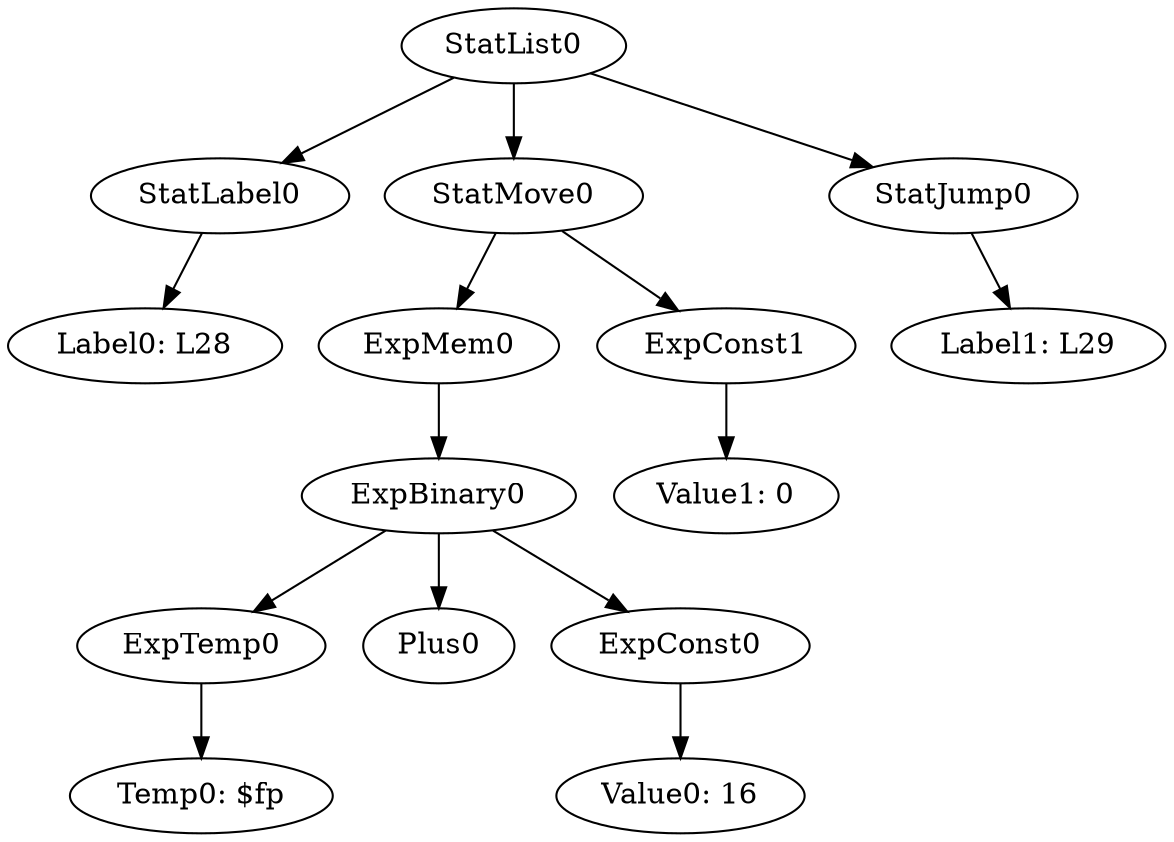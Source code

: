 digraph {
	ordering = out;
	ExpConst1 -> "Value1: 0";
	ExpMem0 -> ExpBinary0;
	StatJump0 -> "Label1: L29";
	ExpConst0 -> "Value0: 16";
	StatLabel0 -> "Label0: L28";
	StatList0 -> StatLabel0;
	StatList0 -> StatMove0;
	StatList0 -> StatJump0;
	ExpTemp0 -> "Temp0: $fp";
	StatMove0 -> ExpMem0;
	StatMove0 -> ExpConst1;
	ExpBinary0 -> ExpTemp0;
	ExpBinary0 -> Plus0;
	ExpBinary0 -> ExpConst0;
}

